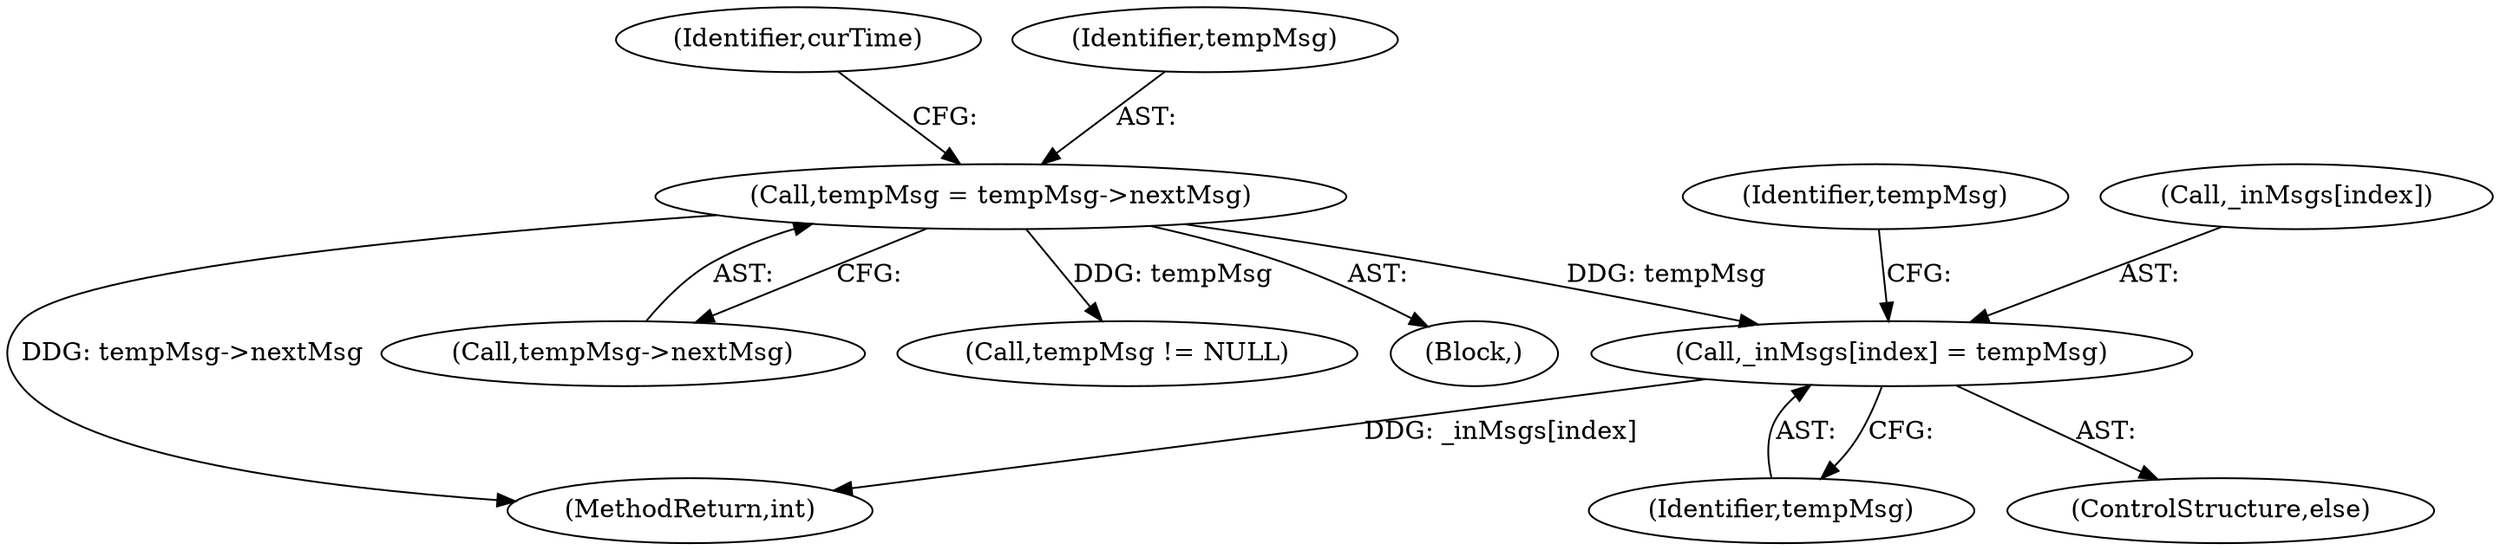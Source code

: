 digraph "0_htcondor_5e5571d1a431eb3c61977b6dd6ec90186ef79867_2@pointer" {
"1000348" [label="(Call,_inMsgs[index] = tempMsg)"];
"1000309" [label="(Call,tempMsg = tempMsg->nextMsg)"];
"1000352" [label="(Identifier,tempMsg)"];
"1000354" [label="(Identifier,tempMsg)"];
"1000305" [label="(Block,)"];
"1000311" [label="(Call,tempMsg->nextMsg)"];
"1000317" [label="(Identifier,curTime)"];
"1000309" [label="(Call,tempMsg = tempMsg->nextMsg)"];
"1000491" [label="(MethodReturn,int)"];
"1000347" [label="(ControlStructure,else)"];
"1000296" [label="(Call,tempMsg != NULL)"];
"1000348" [label="(Call,_inMsgs[index] = tempMsg)"];
"1000349" [label="(Call,_inMsgs[index])"];
"1000310" [label="(Identifier,tempMsg)"];
"1000348" -> "1000347"  [label="AST: "];
"1000348" -> "1000352"  [label="CFG: "];
"1000349" -> "1000348"  [label="AST: "];
"1000352" -> "1000348"  [label="AST: "];
"1000354" -> "1000348"  [label="CFG: "];
"1000348" -> "1000491"  [label="DDG: _inMsgs[index]"];
"1000309" -> "1000348"  [label="DDG: tempMsg"];
"1000309" -> "1000305"  [label="AST: "];
"1000309" -> "1000311"  [label="CFG: "];
"1000310" -> "1000309"  [label="AST: "];
"1000311" -> "1000309"  [label="AST: "];
"1000317" -> "1000309"  [label="CFG: "];
"1000309" -> "1000491"  [label="DDG: tempMsg->nextMsg"];
"1000309" -> "1000296"  [label="DDG: tempMsg"];
}

